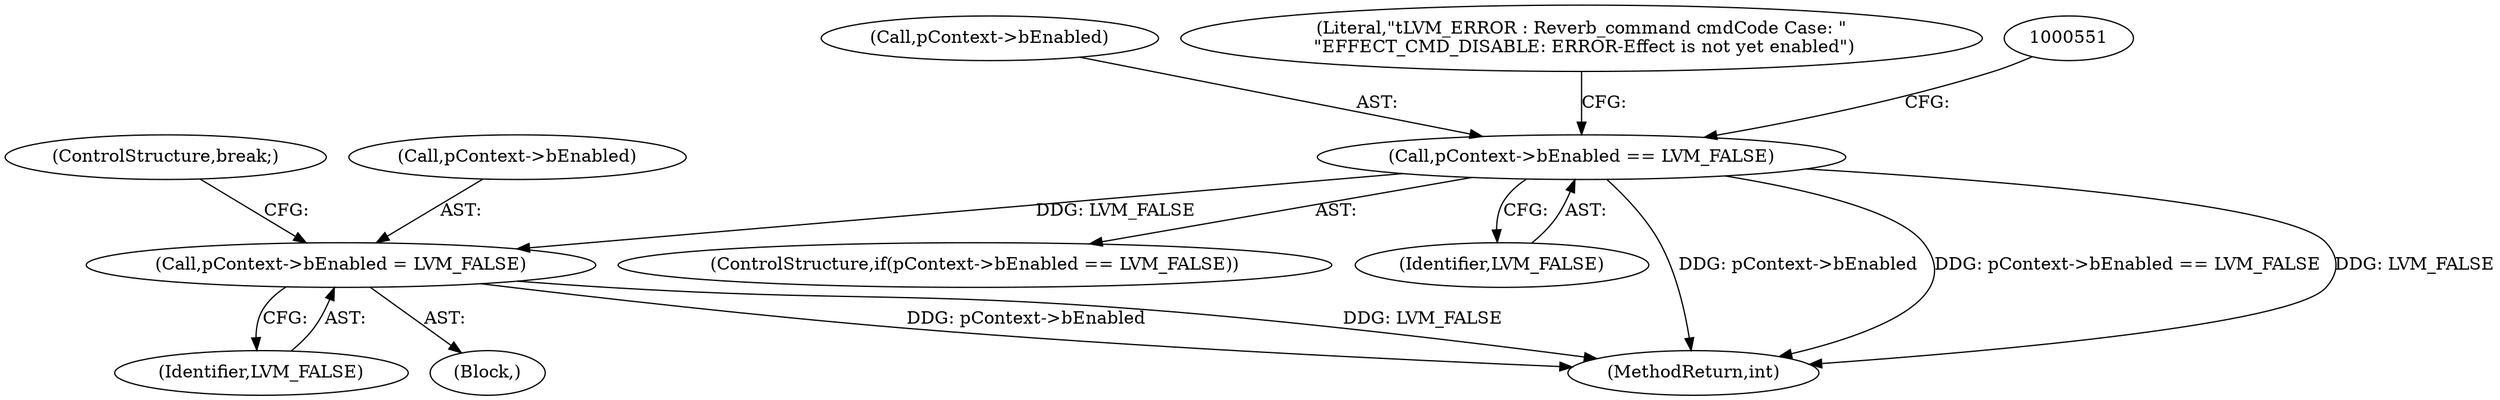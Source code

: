 digraph "0_Android_f490fc335772a9b14e78997486f4a572b0594c04_0@pointer" {
"1000537" [label="(Call,pContext->bEnabled == LVM_FALSE)"];
"1000554" [label="(Call,pContext->bEnabled = LVM_FALSE)"];
"1000536" [label="(ControlStructure,if(pContext->bEnabled == LVM_FALSE))"];
"1000558" [label="(Identifier,LVM_FALSE)"];
"1000538" [label="(Call,pContext->bEnabled)"];
"1000559" [label="(ControlStructure,break;)"];
"1000555" [label="(Call,pContext->bEnabled)"];
"1000541" [label="(Identifier,LVM_FALSE)"];
"1000137" [label="(Block,)"];
"1000537" [label="(Call,pContext->bEnabled == LVM_FALSE)"];
"1000688" [label="(MethodReturn,int)"];
"1000544" [label="(Literal,\"\tLVM_ERROR : Reverb_command cmdCode Case: \"\n \"EFFECT_CMD_DISABLE: ERROR-Effect is not yet enabled\")"];
"1000554" [label="(Call,pContext->bEnabled = LVM_FALSE)"];
"1000537" -> "1000536"  [label="AST: "];
"1000537" -> "1000541"  [label="CFG: "];
"1000538" -> "1000537"  [label="AST: "];
"1000541" -> "1000537"  [label="AST: "];
"1000544" -> "1000537"  [label="CFG: "];
"1000551" -> "1000537"  [label="CFG: "];
"1000537" -> "1000688"  [label="DDG: pContext->bEnabled"];
"1000537" -> "1000688"  [label="DDG: pContext->bEnabled == LVM_FALSE"];
"1000537" -> "1000688"  [label="DDG: LVM_FALSE"];
"1000537" -> "1000554"  [label="DDG: LVM_FALSE"];
"1000554" -> "1000137"  [label="AST: "];
"1000554" -> "1000558"  [label="CFG: "];
"1000555" -> "1000554"  [label="AST: "];
"1000558" -> "1000554"  [label="AST: "];
"1000559" -> "1000554"  [label="CFG: "];
"1000554" -> "1000688"  [label="DDG: pContext->bEnabled"];
"1000554" -> "1000688"  [label="DDG: LVM_FALSE"];
}
